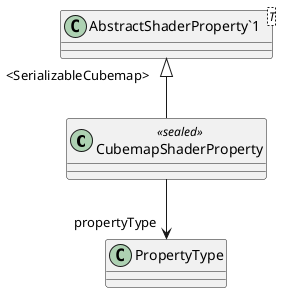 @startuml
class CubemapShaderProperty <<sealed>> {
}
class "AbstractShaderProperty`1"<T> {
}
"AbstractShaderProperty`1" "<SerializableCubemap>" <|-- CubemapShaderProperty
CubemapShaderProperty --> "propertyType" PropertyType
@enduml
